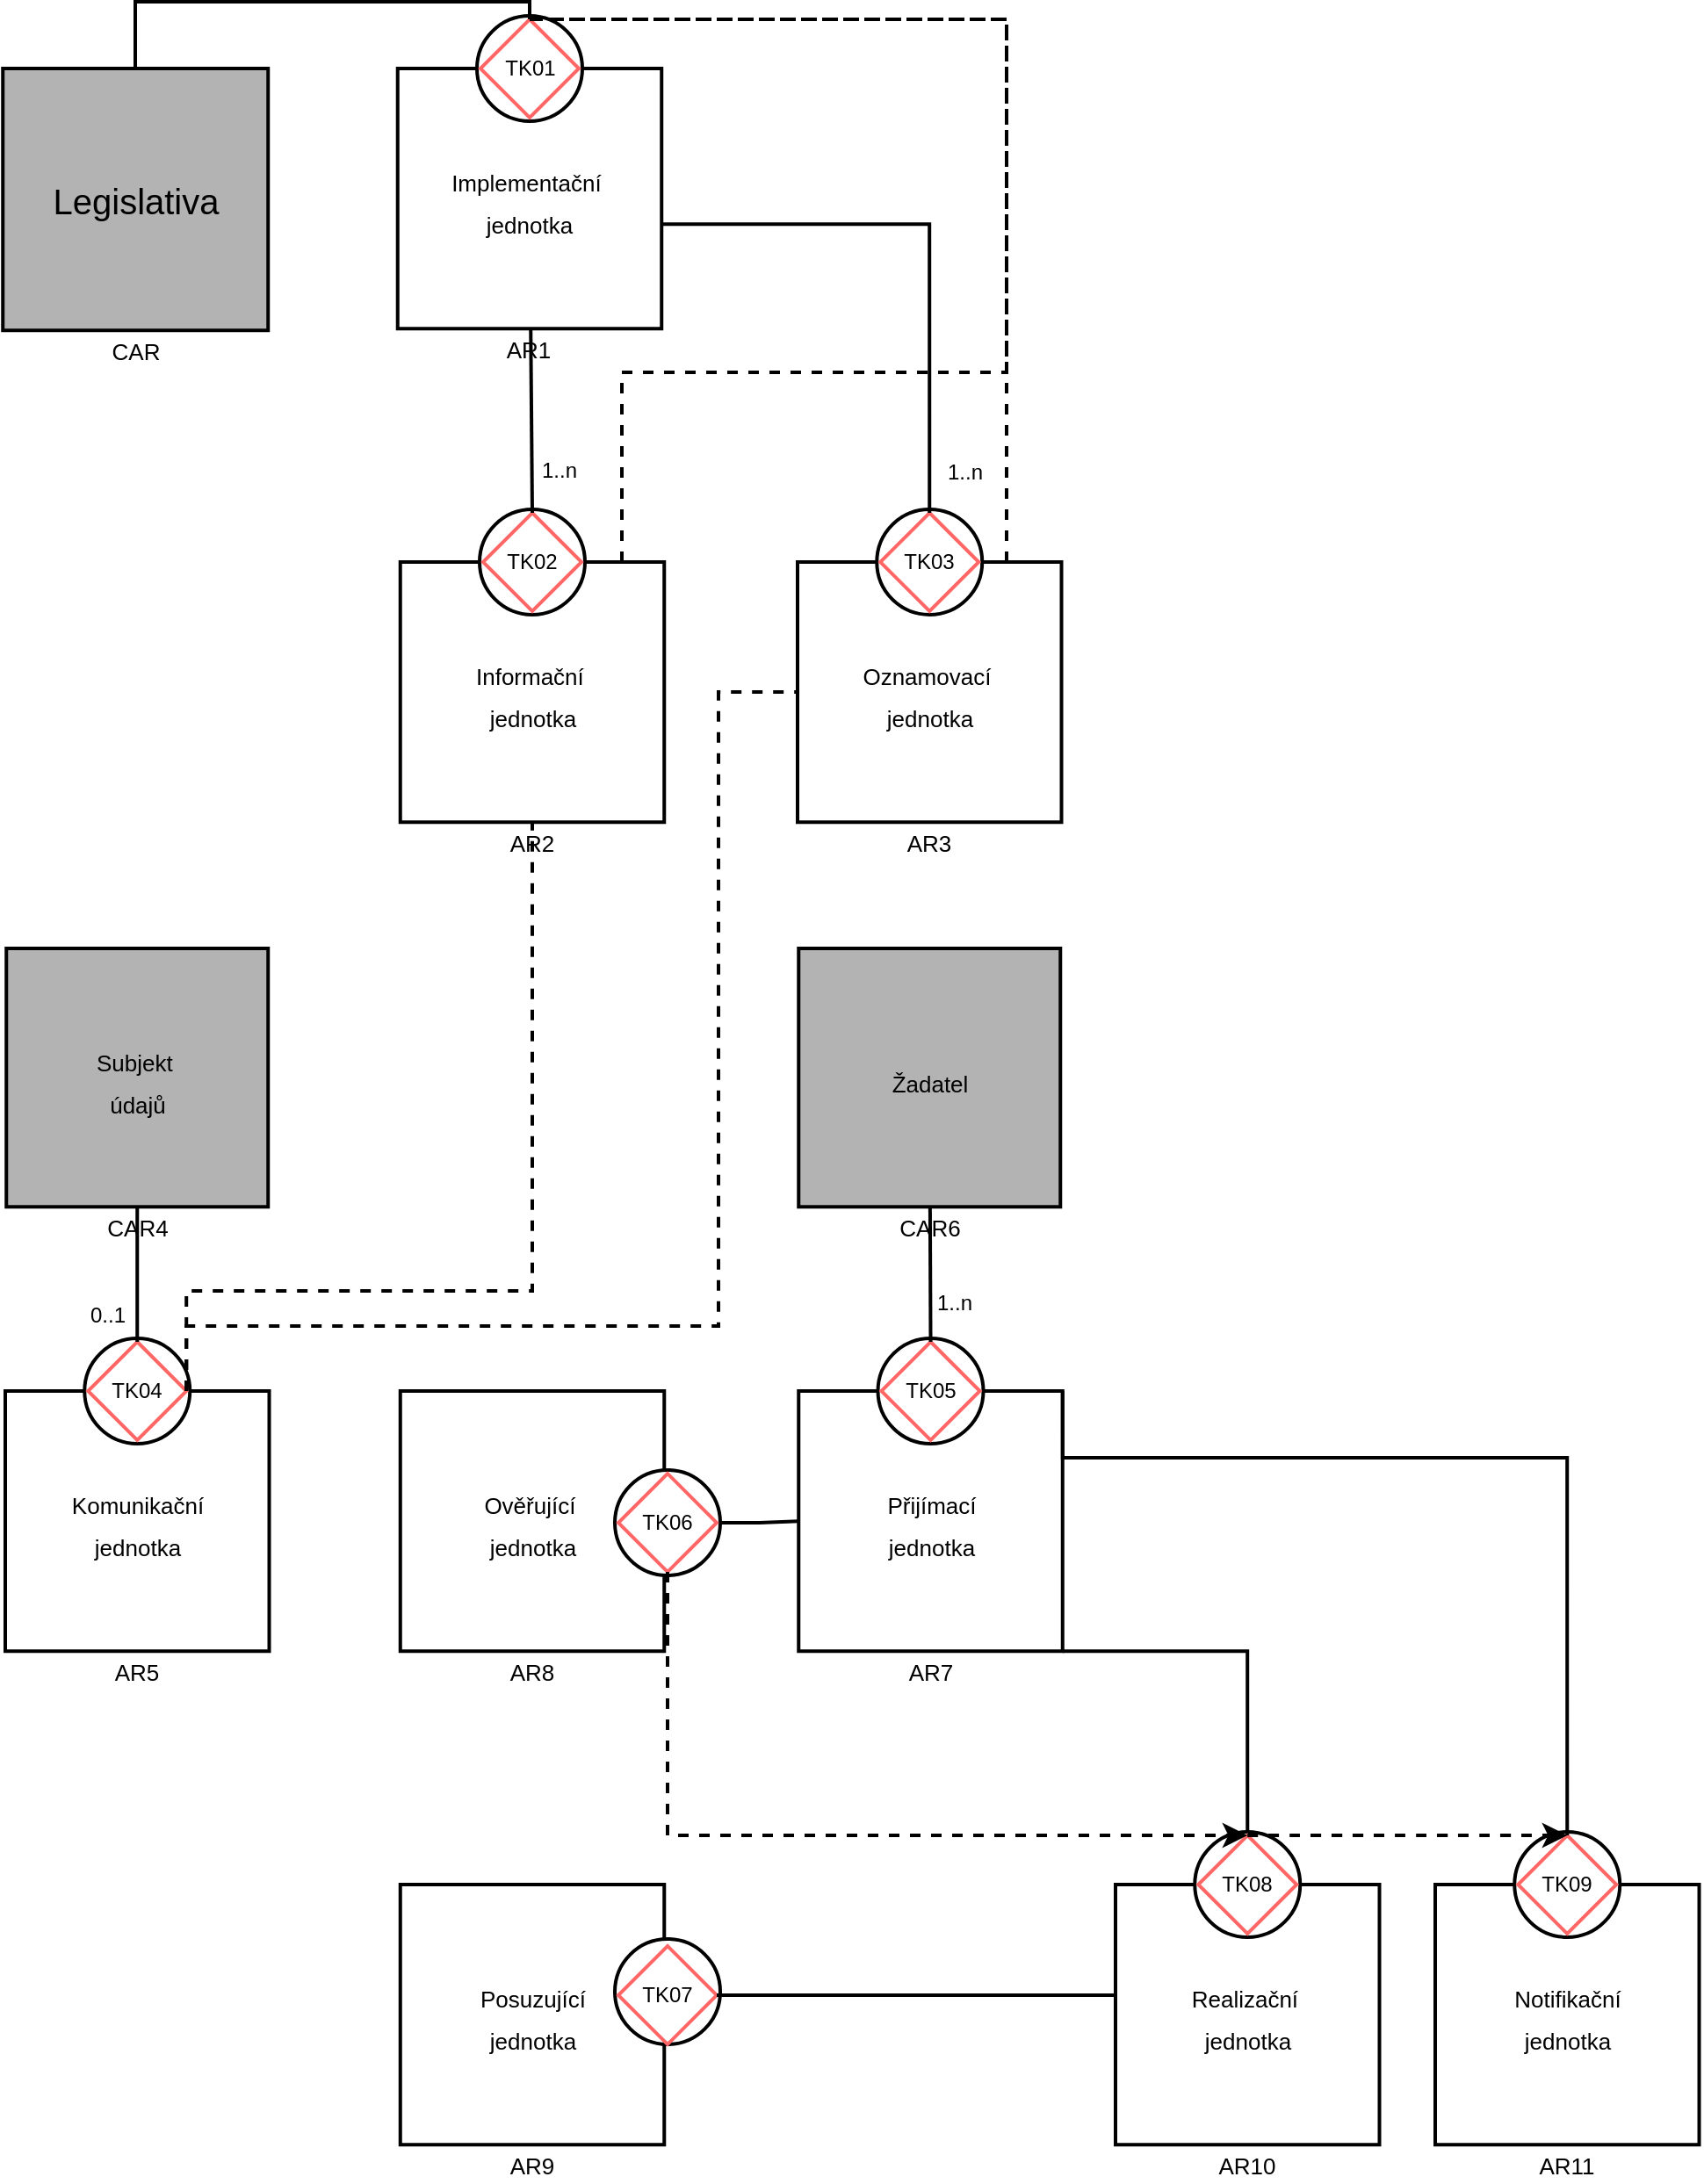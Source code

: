 <mxfile version="27.0.5">
  <diagram name="Stránka-1" id="fiQXkiRCZMZ5qAbcWfy-">
    <mxGraphModel dx="1407" dy="1790" grid="0" gridSize="10" guides="1" tooltips="1" connect="1" arrows="1" fold="1" page="0" pageScale="1" pageWidth="827" pageHeight="1169" math="0" shadow="0">
      <root>
        <mxCell id="0" />
        <mxCell id="1" parent="0" />
        <mxCell id="MdcfMWbTVEy-9bZ3t4bT-2" value="" style="group" parent="1" vertex="1" connectable="0">
          <mxGeometry x="49.37" y="-394" width="150.25" height="150" as="geometry" />
        </mxCell>
        <mxCell id="MdcfMWbTVEy-9bZ3t4bT-3" value="&lt;span style=&quot;font-size: 13px;&quot;&gt;AR1&lt;/span&gt;" style="shape=stencil(tZThDoIgFIWfhr8NZD1Ao3oP1GsyDRxS1tt3BdvC1LWmm2O75+h3z4Ar4aItZQMkoSXhR5IkjFJcse5GtWwbyFwQ79IqmdYQnNZZU0GncjcwlC7BKte7/EToAd/pHy4yozVClNFt5Hz4CJNK47f0EWBD+2dUNci/ggM7hPTq+Xfmbr8BlW2RNGa+c6+bdCVqnJVtclLrUNmfTC5QmbvEXKQyqy7W3HQ+mcT287N8r8dDNxrKiTQzPbkojIWFMIWq6zC4cxs37fqmX2yvhj+JF14=);whiteSpace=wrap;html=1;strokeWidth=2;spacingTop=0;verticalAlign=top;spacingBottom=0;spacing=0;labelPosition=center;verticalLabelPosition=bottom;align=center;" parent="MdcfMWbTVEy-9bZ3t4bT-2" vertex="1">
          <mxGeometry width="150.25" height="148.125" as="geometry" />
        </mxCell>
        <mxCell id="MdcfMWbTVEy-9bZ3t4bT-4" value="&lt;span style=&quot;font-size: 13px; text-wrap-mode: wrap;&quot;&gt;Implementační&amp;nbsp;&lt;/span&gt;&lt;div&gt;&lt;span style=&quot;font-size: 13px; text-wrap-mode: wrap;&quot;&gt;jednotka&lt;/span&gt;&lt;/div&gt;" style="text;html=1;resizable=1;points=[];autosize=0;align=center;verticalAlign=middle;spacingTop=0;fontSize=20;spacing=0;resizeWidth=1;resizeHeight=1;labelPosition=center;verticalLabelPosition=middle;" parent="MdcfMWbTVEy-9bZ3t4bT-2" vertex="1">
          <mxGeometry x="37.562" width="75.125" height="148.125" as="geometry" />
        </mxCell>
        <mxCell id="MdcfMWbTVEy-9bZ3t4bT-46" value="" style="group" parent="MdcfMWbTVEy-9bZ3t4bT-2" vertex="1" connectable="0">
          <mxGeometry x="45.13" y="-30" width="60" height="60" as="geometry" />
        </mxCell>
        <mxCell id="MdcfMWbTVEy-9bZ3t4bT-47" value="&lt;span style=&quot;font-size: 13px&quot;&gt;&lt;br&gt;&lt;/span&gt;" style="ellipse;aspect=fixed;rounded=0;strokeColor=#000000;strokeWidth=2;fillColor=default;fontSize=12;verticalAlign=top;whiteSpace=wrap;html=1;labelPadding=0;noLabel=0;horizontal=1;labelPosition=center;verticalLabelPosition=bottom;align=center;spacing=-30;spacingRight=0;spacingTop=25;resizable=1;movable=1;rotatable=1;snapToPoint=1;cloneable=0;pointerEvents=0;recursiveResize=0;expand=0;editable=1;allowArrows=0;deletable=1;connectable=1;" parent="MdcfMWbTVEy-9bZ3t4bT-46" vertex="1">
          <mxGeometry width="60" height="60" as="geometry" />
        </mxCell>
        <mxCell id="MdcfMWbTVEy-9bZ3t4bT-48" value="&lt;font style=&quot;font-size: 12px&quot;&gt;&lt;font style=&quot;font-size: 12px&quot;&gt;TK01&lt;/font&gt;&lt;br style=&quot;font-size: 12px&quot;&gt;&lt;/font&gt;" style="rhombus;whiteSpace=wrap;html=1;rounded=0;strokeColor=#FF6666;strokeWidth=2;fillColor=none;fontSize=12;aspect=fixed;resizable=1;rotatable=1;connectable=1;allowArrows=0;recursiveResize=1;movable=1;deletable=1;editable=1;" parent="MdcfMWbTVEy-9bZ3t4bT-46" vertex="1">
          <mxGeometry x="2" y="2" width="56" height="56" as="geometry" />
        </mxCell>
        <mxCell id="MdcfMWbTVEy-9bZ3t4bT-20" value="" style="group" parent="1" vertex="1" connectable="0">
          <mxGeometry x="-175.38" y="-394" width="151" height="151" as="geometry" />
        </mxCell>
        <mxCell id="MdcfMWbTVEy-9bZ3t4bT-21" value="&lt;font style=&quot;font-size: 13px&quot;&gt;CAR&lt;/font&gt;" style="shape=stencil(tZThDoIgFIWfhr8NZD1Ao3oP1GsyDRxS1tt3BdvC1LWmm2O75+h3z4Ar4aItZQMkoSXhR5IkjFJcse5GtWwbyFwQ79IqmdYQnNZZU0GncjcwlC7BKte7/EToAd/pHy4yozVClNFt5Hz4CJNK47f0EWBD+2dUNci/ggM7hPTq+Xfmbr8BlW2RNGa+c6+bdCVqnJVtclLrUNmfTC5QmbvEXKQyqy7W3HQ+mcT287N8r8dDNxrKiTQzPbkojIWFMIWq6zC4cxs37fqmX2yvhj+JF14=);whiteSpace=wrap;html=1;strokeWidth=2;spacingTop=0;verticalAlign=top;spacingBottom=0;spacing=0;labelPosition=center;verticalLabelPosition=bottom;align=center;fillColor=#B3B3B3;" parent="MdcfMWbTVEy-9bZ3t4bT-20" vertex="1">
          <mxGeometry width="151" height="149.113" as="geometry" />
        </mxCell>
        <mxCell id="MdcfMWbTVEy-9bZ3t4bT-22" value="Legislativa" style="text;html=1;resizable=1;points=[];autosize=0;align=center;verticalAlign=middle;spacingTop=0;fontSize=20;spacing=0;resizeWidth=1;resizeHeight=1;labelPosition=center;verticalLabelPosition=middle;" parent="MdcfMWbTVEy-9bZ3t4bT-20" vertex="1">
          <mxGeometry x="37.75" width="75.5" height="149.113" as="geometry" />
        </mxCell>
        <mxCell id="MdcfMWbTVEy-9bZ3t4bT-49" value="" style="group" parent="1" vertex="1" connectable="0">
          <mxGeometry x="50.87" y="-113" width="150.25" height="150" as="geometry" />
        </mxCell>
        <mxCell id="MdcfMWbTVEy-9bZ3t4bT-50" value="&lt;span style=&quot;font-size: 13px;&quot;&gt;AR2&lt;/span&gt;" style="shape=stencil(tZThDoIgFIWfhr8NZD1Ao3oP1GsyDRxS1tt3BdvC1LWmm2O75+h3z4Ar4aItZQMkoSXhR5IkjFJcse5GtWwbyFwQ79IqmdYQnNZZU0GncjcwlC7BKte7/EToAd/pHy4yozVClNFt5Hz4CJNK47f0EWBD+2dUNci/ggM7hPTq+Xfmbr8BlW2RNGa+c6+bdCVqnJVtclLrUNmfTC5QmbvEXKQyqy7W3HQ+mcT287N8r8dDNxrKiTQzPbkojIWFMIWq6zC4cxs37fqmX2yvhj+JF14=);whiteSpace=wrap;html=1;strokeWidth=2;spacingTop=0;verticalAlign=top;spacingBottom=0;spacing=0;labelPosition=center;verticalLabelPosition=bottom;align=center;" parent="MdcfMWbTVEy-9bZ3t4bT-49" vertex="1">
          <mxGeometry width="150.25" height="148.125" as="geometry" />
        </mxCell>
        <mxCell id="MdcfMWbTVEy-9bZ3t4bT-51" value="&lt;span style=&quot;font-size: 13px; text-wrap-mode: wrap;&quot;&gt;Informační&amp;nbsp;&lt;/span&gt;&lt;div&gt;&lt;span style=&quot;font-size: 13px; text-wrap-mode: wrap;&quot;&gt;jednotka&lt;/span&gt;&lt;/div&gt;" style="text;html=1;resizable=1;points=[];autosize=0;align=center;verticalAlign=middle;spacingTop=0;fontSize=20;spacing=0;resizeWidth=1;resizeHeight=1;labelPosition=center;verticalLabelPosition=middle;" parent="MdcfMWbTVEy-9bZ3t4bT-49" vertex="1">
          <mxGeometry x="37.562" width="75.125" height="148.125" as="geometry" />
        </mxCell>
        <mxCell id="MdcfMWbTVEy-9bZ3t4bT-52" value="" style="group" parent="MdcfMWbTVEy-9bZ3t4bT-49" vertex="1" connectable="0">
          <mxGeometry x="45.13" y="-30" width="60" height="60" as="geometry" />
        </mxCell>
        <mxCell id="MdcfMWbTVEy-9bZ3t4bT-53" value="&lt;span style=&quot;font-size: 13px&quot;&gt;&lt;br&gt;&lt;/span&gt;" style="ellipse;aspect=fixed;rounded=0;strokeColor=#000000;strokeWidth=2;fillColor=default;fontSize=12;verticalAlign=top;whiteSpace=wrap;html=1;labelPadding=0;noLabel=0;horizontal=1;labelPosition=center;verticalLabelPosition=bottom;align=center;spacing=-30;spacingRight=0;spacingTop=25;resizable=1;movable=1;rotatable=1;snapToPoint=1;cloneable=0;pointerEvents=0;recursiveResize=0;expand=0;editable=1;allowArrows=0;deletable=1;connectable=1;" parent="MdcfMWbTVEy-9bZ3t4bT-52" vertex="1">
          <mxGeometry width="60" height="60" as="geometry" />
        </mxCell>
        <mxCell id="MdcfMWbTVEy-9bZ3t4bT-54" value="&lt;font style=&quot;font-size: 12px&quot;&gt;&lt;font style=&quot;font-size: 12px&quot;&gt;TK02&lt;/font&gt;&lt;br style=&quot;font-size: 12px&quot;&gt;&lt;/font&gt;" style="rhombus;whiteSpace=wrap;html=1;rounded=0;strokeColor=#FF6666;strokeWidth=2;fillColor=none;fontSize=12;aspect=fixed;resizable=1;rotatable=1;connectable=1;allowArrows=0;recursiveResize=1;movable=1;deletable=1;editable=1;" parent="MdcfMWbTVEy-9bZ3t4bT-52" vertex="1">
          <mxGeometry x="2" y="2" width="56" height="56" as="geometry" />
        </mxCell>
        <mxCell id="MdcfMWbTVEy-9bZ3t4bT-55" value="" style="group" parent="1" vertex="1" connectable="0">
          <mxGeometry x="277" y="-113" width="150.25" height="150" as="geometry" />
        </mxCell>
        <mxCell id="MdcfMWbTVEy-9bZ3t4bT-56" value="&lt;span style=&quot;font-size: 13px;&quot;&gt;AR3&lt;/span&gt;" style="shape=stencil(tZThDoIgFIWfhr8NZD1Ao3oP1GsyDRxS1tt3BdvC1LWmm2O75+h3z4Ar4aItZQMkoSXhR5IkjFJcse5GtWwbyFwQ79IqmdYQnNZZU0GncjcwlC7BKte7/EToAd/pHy4yozVClNFt5Hz4CJNK47f0EWBD+2dUNci/ggM7hPTq+Xfmbr8BlW2RNGa+c6+bdCVqnJVtclLrUNmfTC5QmbvEXKQyqy7W3HQ+mcT287N8r8dDNxrKiTQzPbkojIWFMIWq6zC4cxs37fqmX2yvhj+JF14=);whiteSpace=wrap;html=1;strokeWidth=2;spacingTop=0;verticalAlign=top;spacingBottom=0;spacing=0;labelPosition=center;verticalLabelPosition=bottom;align=center;" parent="MdcfMWbTVEy-9bZ3t4bT-55" vertex="1">
          <mxGeometry width="150.25" height="148.125" as="geometry" />
        </mxCell>
        <mxCell id="MdcfMWbTVEy-9bZ3t4bT-57" value="&lt;span style=&quot;font-size: 13px; text-wrap-mode: wrap;&quot;&gt;Oznamovací&amp;nbsp;&lt;/span&gt;&lt;div&gt;&lt;span style=&quot;font-size: 13px; text-wrap-mode: wrap;&quot;&gt;jednotka&lt;/span&gt;&lt;/div&gt;" style="text;html=1;resizable=1;points=[];autosize=0;align=center;verticalAlign=middle;spacingTop=0;fontSize=20;spacing=0;resizeWidth=1;resizeHeight=1;labelPosition=center;verticalLabelPosition=middle;" parent="MdcfMWbTVEy-9bZ3t4bT-55" vertex="1">
          <mxGeometry x="37.562" width="75.125" height="148.125" as="geometry" />
        </mxCell>
        <mxCell id="MdcfMWbTVEy-9bZ3t4bT-58" value="" style="group" parent="MdcfMWbTVEy-9bZ3t4bT-55" vertex="1" connectable="0">
          <mxGeometry x="45.13" y="-30" width="60" height="60" as="geometry" />
        </mxCell>
        <mxCell id="MdcfMWbTVEy-9bZ3t4bT-59" value="&lt;span style=&quot;font-size: 13px&quot;&gt;&lt;br&gt;&lt;/span&gt;" style="ellipse;aspect=fixed;rounded=0;strokeColor=#000000;strokeWidth=2;fillColor=default;fontSize=12;verticalAlign=top;whiteSpace=wrap;html=1;labelPadding=0;noLabel=0;horizontal=1;labelPosition=center;verticalLabelPosition=bottom;align=center;spacing=-30;spacingRight=0;spacingTop=25;resizable=1;movable=1;rotatable=1;snapToPoint=1;cloneable=0;pointerEvents=0;recursiveResize=0;expand=0;editable=1;allowArrows=0;deletable=1;connectable=1;" parent="MdcfMWbTVEy-9bZ3t4bT-58" vertex="1">
          <mxGeometry width="60" height="60" as="geometry" />
        </mxCell>
        <mxCell id="MdcfMWbTVEy-9bZ3t4bT-60" value="&lt;font style=&quot;font-size: 12px&quot;&gt;&lt;font style=&quot;font-size: 12px&quot;&gt;TK03&lt;/font&gt;&lt;br style=&quot;font-size: 12px&quot;&gt;&lt;/font&gt;" style="rhombus;whiteSpace=wrap;html=1;rounded=0;strokeColor=#FF6666;strokeWidth=2;fillColor=none;fontSize=12;aspect=fixed;resizable=1;rotatable=1;connectable=1;allowArrows=0;recursiveResize=1;movable=1;deletable=1;editable=1;" parent="MdcfMWbTVEy-9bZ3t4bT-58" vertex="1">
          <mxGeometry x="2" y="2" width="56" height="56" as="geometry" />
        </mxCell>
        <mxCell id="MdcfMWbTVEy-9bZ3t4bT-64" value="" style="endArrow=none;html=1;strokeWidth=2;fontSize=12;exitX=0.5;exitY=0;exitDx=0;exitDy=0;rounded=0;startSize=8;endSize=8;edgeStyle=orthogonalEdgeStyle;" parent="1" source="MdcfMWbTVEy-9bZ3t4bT-48" target="MdcfMWbTVEy-9bZ3t4bT-21" edge="1">
          <mxGeometry width="50" height="50" relative="1" as="geometry">
            <mxPoint x="270.62" y="-239" as="sourcePoint" />
            <mxPoint x="308.62" y="-238.83" as="targetPoint" />
            <Array as="points">
              <mxPoint x="125" y="-432" />
              <mxPoint x="-100" y="-432" />
            </Array>
          </mxGeometry>
        </mxCell>
        <mxCell id="MdcfMWbTVEy-9bZ3t4bT-72" value="" style="group" parent="1" vertex="1" connectable="0">
          <mxGeometry x="-174" y="359" width="150.25" height="150" as="geometry" />
        </mxCell>
        <mxCell id="MdcfMWbTVEy-9bZ3t4bT-73" value="&lt;span style=&quot;font-size: 13px;&quot;&gt;AR5&lt;/span&gt;" style="shape=stencil(tZThDoIgFIWfhr8NZD1Ao3oP1GsyDRxS1tt3BdvC1LWmm2O75+h3z4Ar4aItZQMkoSXhR5IkjFJcse5GtWwbyFwQ79IqmdYQnNZZU0GncjcwlC7BKte7/EToAd/pHy4yozVClNFt5Hz4CJNK47f0EWBD+2dUNci/ggM7hPTq+Xfmbr8BlW2RNGa+c6+bdCVqnJVtclLrUNmfTC5QmbvEXKQyqy7W3HQ+mcT287N8r8dDNxrKiTQzPbkojIWFMIWq6zC4cxs37fqmX2yvhj+JF14=);whiteSpace=wrap;html=1;strokeWidth=2;spacingTop=0;verticalAlign=top;spacingBottom=0;spacing=0;labelPosition=center;verticalLabelPosition=bottom;align=center;" parent="MdcfMWbTVEy-9bZ3t4bT-72" vertex="1">
          <mxGeometry width="150.25" height="148.125" as="geometry" />
        </mxCell>
        <mxCell id="MdcfMWbTVEy-9bZ3t4bT-74" value="&lt;span style=&quot;font-size: 13px; text-wrap-mode: wrap;&quot;&gt;Komunikační&lt;/span&gt;&lt;div&gt;&lt;span style=&quot;font-size: 13px; text-wrap-mode: wrap;&quot;&gt;jednotka&lt;/span&gt;&lt;/div&gt;" style="text;html=1;resizable=1;points=[];autosize=0;align=center;verticalAlign=middle;spacingTop=0;fontSize=20;spacing=0;resizeWidth=1;resizeHeight=1;labelPosition=center;verticalLabelPosition=middle;" parent="MdcfMWbTVEy-9bZ3t4bT-72" vertex="1">
          <mxGeometry x="37.562" width="75.125" height="148.125" as="geometry" />
        </mxCell>
        <mxCell id="MdcfMWbTVEy-9bZ3t4bT-75" value="" style="group" parent="MdcfMWbTVEy-9bZ3t4bT-72" vertex="1" connectable="0">
          <mxGeometry x="45.13" y="-30" width="60" height="60" as="geometry" />
        </mxCell>
        <mxCell id="MdcfMWbTVEy-9bZ3t4bT-76" value="&lt;span style=&quot;font-size: 13px&quot;&gt;&lt;br&gt;&lt;/span&gt;" style="ellipse;aspect=fixed;rounded=0;strokeColor=#000000;strokeWidth=2;fillColor=default;fontSize=12;verticalAlign=top;whiteSpace=wrap;html=1;labelPadding=0;noLabel=0;horizontal=1;labelPosition=center;verticalLabelPosition=bottom;align=center;spacing=-30;spacingRight=0;spacingTop=25;resizable=1;movable=1;rotatable=1;snapToPoint=1;cloneable=0;pointerEvents=0;recursiveResize=0;expand=0;editable=1;allowArrows=0;deletable=1;connectable=1;" parent="MdcfMWbTVEy-9bZ3t4bT-75" vertex="1">
          <mxGeometry width="60" height="60" as="geometry" />
        </mxCell>
        <mxCell id="MdcfMWbTVEy-9bZ3t4bT-77" value="&lt;font style=&quot;font-size: 12px&quot;&gt;&lt;font style=&quot;font-size: 12px&quot;&gt;TK04&lt;/font&gt;&lt;br style=&quot;font-size: 12px&quot;&gt;&lt;/font&gt;" style="rhombus;whiteSpace=wrap;html=1;rounded=0;strokeColor=#FF6666;strokeWidth=2;fillColor=none;fontSize=12;aspect=fixed;resizable=1;rotatable=1;connectable=1;allowArrows=0;recursiveResize=1;movable=1;deletable=1;editable=1;" parent="MdcfMWbTVEy-9bZ3t4bT-75" vertex="1">
          <mxGeometry x="2" y="2" width="56" height="56" as="geometry" />
        </mxCell>
        <mxCell id="MdcfMWbTVEy-9bZ3t4bT-39" value="" style="group" parent="1" vertex="1" connectable="0">
          <mxGeometry x="-173.38" y="107" width="149" height="149" as="geometry" />
        </mxCell>
        <mxCell id="MdcfMWbTVEy-9bZ3t4bT-40" value="&lt;font style=&quot;font-size: 13px&quot;&gt;CAR4&lt;/font&gt;" style="shape=stencil(tZThDoIgFIWfhr8NZD1Ao3oP1GsyDRxS1tt3BdvC1LWmm2O75+h3z4Ar4aItZQMkoSXhR5IkjFJcse5GtWwbyFwQ79IqmdYQnNZZU0GncjcwlC7BKte7/EToAd/pHy4yozVClNFt5Hz4CJNK47f0EWBD+2dUNci/ggM7hPTq+Xfmbr8BlW2RNGa+c6+bdCVqnJVtclLrUNmfTC5QmbvEXKQyqy7W3HQ+mcT287N8r8dDNxrKiTQzPbkojIWFMIWq6zC4cxs37fqmX2yvhj+JF14=);whiteSpace=wrap;html=1;strokeWidth=2;spacingTop=0;verticalAlign=top;spacingBottom=0;spacing=0;labelPosition=center;verticalLabelPosition=bottom;align=center;fillColor=#B3B3B3;" parent="MdcfMWbTVEy-9bZ3t4bT-39" vertex="1">
          <mxGeometry width="149" height="147.138" as="geometry" />
        </mxCell>
        <mxCell id="MdcfMWbTVEy-9bZ3t4bT-41" value="&lt;span style=&quot;font-size: 13px; text-wrap-mode: wrap;&quot;&gt;Subjekt&amp;nbsp;&lt;/span&gt;&lt;div&gt;&lt;span style=&quot;font-size: 13px; text-wrap-mode: wrap;&quot;&gt;údajů&lt;/span&gt;&lt;/div&gt;" style="text;html=1;resizable=1;points=[];autosize=0;align=center;verticalAlign=middle;spacingTop=0;fontSize=20;spacing=0;resizeWidth=1;resizeHeight=1;labelPosition=center;verticalLabelPosition=middle;" parent="MdcfMWbTVEy-9bZ3t4bT-39" vertex="1">
          <mxGeometry x="37.25" width="74.5" height="147.138" as="geometry" />
        </mxCell>
        <mxCell id="MdcfMWbTVEy-9bZ3t4bT-81" value="" style="endArrow=none;html=1;strokeWidth=2;fontSize=12;entryX=0.5;entryY=0;entryDx=0;entryDy=0;rounded=0;startSize=8;endSize=8;curved=1;" parent="1" source="MdcfMWbTVEy-9bZ3t4bT-41" target="MdcfMWbTVEy-9bZ3t4bT-77" edge="1">
          <mxGeometry width="50" height="50" relative="1" as="geometry">
            <mxPoint x="-112.88" y="93" as="sourcePoint" />
            <mxPoint x="-74.88" y="93.17" as="targetPoint" />
          </mxGeometry>
        </mxCell>
        <mxCell id="j_ACmnEql-yLn4014SHD-8" value="0..1" style="edgeLabel;html=1;align=center;verticalAlign=middle;resizable=0;points=[];fontSize=12;" parent="MdcfMWbTVEy-9bZ3t4bT-81" vertex="1" connectable="0">
          <mxGeometry x="0.022" y="-1" relative="1" as="geometry">
            <mxPoint x="-16" y="22" as="offset" />
          </mxGeometry>
        </mxCell>
        <mxCell id="MdcfMWbTVEy-9bZ3t4bT-82" value="" style="group" parent="1" vertex="1" connectable="0">
          <mxGeometry x="277.63" y="107" width="149" height="149" as="geometry" />
        </mxCell>
        <mxCell id="MdcfMWbTVEy-9bZ3t4bT-83" value="&lt;font style=&quot;font-size: 13px&quot;&gt;CAR6&lt;/font&gt;" style="shape=stencil(tZThDoIgFIWfhr8NZD1Ao3oP1GsyDRxS1tt3BdvC1LWmm2O75+h3z4Ar4aItZQMkoSXhR5IkjFJcse5GtWwbyFwQ79IqmdYQnNZZU0GncjcwlC7BKte7/EToAd/pHy4yozVClNFt5Hz4CJNK47f0EWBD+2dUNci/ggM7hPTq+Xfmbr8BlW2RNGa+c6+bdCVqnJVtclLrUNmfTC5QmbvEXKQyqy7W3HQ+mcT287N8r8dDNxrKiTQzPbkojIWFMIWq6zC4cxs37fqmX2yvhj+JF14=);whiteSpace=wrap;html=1;strokeWidth=2;spacingTop=0;verticalAlign=top;spacingBottom=0;spacing=0;labelPosition=center;verticalLabelPosition=bottom;align=center;fillColor=#B3B3B3;" parent="MdcfMWbTVEy-9bZ3t4bT-82" vertex="1">
          <mxGeometry width="149" height="147.138" as="geometry" />
        </mxCell>
        <mxCell id="MdcfMWbTVEy-9bZ3t4bT-84" value="&lt;span style=&quot;font-size: 13px; text-wrap-mode: wrap;&quot;&gt;Žadatel&lt;/span&gt;" style="text;html=1;resizable=1;points=[];autosize=0;align=center;verticalAlign=middle;spacingTop=0;fontSize=20;spacing=0;resizeWidth=1;resizeHeight=1;labelPosition=center;verticalLabelPosition=middle;" parent="MdcfMWbTVEy-9bZ3t4bT-82" vertex="1">
          <mxGeometry x="37.25" width="74.5" height="147.138" as="geometry" />
        </mxCell>
        <mxCell id="MdcfMWbTVEy-9bZ3t4bT-85" value="" style="group" parent="1" vertex="1" connectable="0">
          <mxGeometry x="277.63" y="359" width="150.25" height="150" as="geometry" />
        </mxCell>
        <mxCell id="MdcfMWbTVEy-9bZ3t4bT-86" value="&lt;span style=&quot;font-size: 13px;&quot;&gt;AR7&lt;/span&gt;" style="shape=stencil(tZThDoIgFIWfhr8NZD1Ao3oP1GsyDRxS1tt3BdvC1LWmm2O75+h3z4Ar4aItZQMkoSXhR5IkjFJcse5GtWwbyFwQ79IqmdYQnNZZU0GncjcwlC7BKte7/EToAd/pHy4yozVClNFt5Hz4CJNK47f0EWBD+2dUNci/ggM7hPTq+Xfmbr8BlW2RNGa+c6+bdCVqnJVtclLrUNmfTC5QmbvEXKQyqy7W3HQ+mcT287N8r8dDNxrKiTQzPbkojIWFMIWq6zC4cxs37fqmX2yvhj+JF14=);whiteSpace=wrap;html=1;strokeWidth=2;spacingTop=0;verticalAlign=top;spacingBottom=0;spacing=0;labelPosition=center;verticalLabelPosition=bottom;align=center;" parent="MdcfMWbTVEy-9bZ3t4bT-85" vertex="1">
          <mxGeometry width="150.25" height="148.125" as="geometry" />
        </mxCell>
        <mxCell id="MdcfMWbTVEy-9bZ3t4bT-87" value="&lt;span style=&quot;font-size: 13px; text-wrap-mode: wrap;&quot;&gt;Přijímací&lt;/span&gt;&lt;div&gt;&lt;span style=&quot;font-size: 13px; text-wrap-mode: wrap;&quot;&gt;jednotka&lt;/span&gt;&lt;/div&gt;" style="text;html=1;resizable=1;points=[];autosize=0;align=center;verticalAlign=middle;spacingTop=0;fontSize=20;spacing=0;resizeWidth=1;resizeHeight=1;labelPosition=center;verticalLabelPosition=middle;" parent="MdcfMWbTVEy-9bZ3t4bT-85" vertex="1">
          <mxGeometry x="37.562" width="75.125" height="148.125" as="geometry" />
        </mxCell>
        <mxCell id="MdcfMWbTVEy-9bZ3t4bT-88" value="" style="group" parent="MdcfMWbTVEy-9bZ3t4bT-85" vertex="1" connectable="0">
          <mxGeometry x="45.13" y="-30" width="60" height="60" as="geometry" />
        </mxCell>
        <mxCell id="MdcfMWbTVEy-9bZ3t4bT-89" value="&lt;span style=&quot;font-size: 13px&quot;&gt;&lt;br&gt;&lt;/span&gt;" style="ellipse;aspect=fixed;rounded=0;strokeColor=#000000;strokeWidth=2;fillColor=default;fontSize=12;verticalAlign=top;whiteSpace=wrap;html=1;labelPadding=0;noLabel=0;horizontal=1;labelPosition=center;verticalLabelPosition=bottom;align=center;spacing=-30;spacingRight=0;spacingTop=25;resizable=1;movable=1;rotatable=1;snapToPoint=1;cloneable=0;pointerEvents=0;recursiveResize=0;expand=0;editable=1;allowArrows=0;deletable=1;connectable=1;" parent="MdcfMWbTVEy-9bZ3t4bT-88" vertex="1">
          <mxGeometry width="60" height="60" as="geometry" />
        </mxCell>
        <mxCell id="MdcfMWbTVEy-9bZ3t4bT-90" value="&lt;font style=&quot;font-size: 12px&quot;&gt;&lt;font style=&quot;font-size: 12px&quot;&gt;TK05&lt;/font&gt;&lt;br style=&quot;font-size: 12px&quot;&gt;&lt;/font&gt;" style="rhombus;whiteSpace=wrap;html=1;rounded=0;strokeColor=#FF6666;strokeWidth=2;fillColor=none;fontSize=12;aspect=fixed;resizable=1;rotatable=1;connectable=1;allowArrows=0;recursiveResize=1;movable=1;deletable=1;editable=1;" parent="MdcfMWbTVEy-9bZ3t4bT-88" vertex="1">
          <mxGeometry x="2" y="2" width="56" height="56" as="geometry" />
        </mxCell>
        <mxCell id="MdcfMWbTVEy-9bZ3t4bT-93" value="" style="endArrow=none;html=1;strokeWidth=2;fontSize=12;entryX=0.5;entryY=0;entryDx=0;entryDy=0;rounded=0;startSize=8;endSize=8;curved=1;" parent="1" source="MdcfMWbTVEy-9bZ3t4bT-84" target="MdcfMWbTVEy-9bZ3t4bT-90" edge="1">
          <mxGeometry width="50" height="50" relative="1" as="geometry">
            <mxPoint x="321.13" y="346" as="sourcePoint" />
            <mxPoint x="359.13" y="346.17" as="targetPoint" />
          </mxGeometry>
        </mxCell>
        <mxCell id="j_ACmnEql-yLn4014SHD-9" value="1..n" style="edgeLabel;html=1;align=center;verticalAlign=middle;resizable=0;points=[];fontSize=12;" parent="MdcfMWbTVEy-9bZ3t4bT-93" vertex="1" connectable="0">
          <mxGeometry x="0.144" y="-2" relative="1" as="geometry">
            <mxPoint x="15" y="11" as="offset" />
          </mxGeometry>
        </mxCell>
        <mxCell id="MdcfMWbTVEy-9bZ3t4bT-94" value="" style="group" parent="1" vertex="1" connectable="0">
          <mxGeometry x="50.88" y="359" width="150.25" height="150" as="geometry" />
        </mxCell>
        <mxCell id="MdcfMWbTVEy-9bZ3t4bT-95" value="&lt;span style=&quot;font-size: 13px;&quot;&gt;AR8&lt;/span&gt;" style="shape=stencil(tZThDoIgFIWfhr8NZD1Ao3oP1GsyDRxS1tt3BdvC1LWmm2O75+h3z4Ar4aItZQMkoSXhR5IkjFJcse5GtWwbyFwQ79IqmdYQnNZZU0GncjcwlC7BKte7/EToAd/pHy4yozVClNFt5Hz4CJNK47f0EWBD+2dUNci/ggM7hPTq+Xfmbr8BlW2RNGa+c6+bdCVqnJVtclLrUNmfTC5QmbvEXKQyqy7W3HQ+mcT287N8r8dDNxrKiTQzPbkojIWFMIWq6zC4cxs37fqmX2yvhj+JF14=);whiteSpace=wrap;html=1;strokeWidth=2;spacingTop=0;verticalAlign=top;spacingBottom=0;spacing=0;labelPosition=center;verticalLabelPosition=bottom;align=center;" parent="MdcfMWbTVEy-9bZ3t4bT-94" vertex="1">
          <mxGeometry width="150.25" height="148.125" as="geometry" />
        </mxCell>
        <mxCell id="MdcfMWbTVEy-9bZ3t4bT-96" value="&lt;span style=&quot;font-size: 13px; text-wrap-mode: wrap;&quot;&gt;Ověřující&amp;nbsp;&lt;/span&gt;&lt;div&gt;&lt;span style=&quot;font-size: 13px; text-wrap-mode: wrap;&quot;&gt;jednotka&lt;/span&gt;&lt;/div&gt;" style="text;html=1;resizable=1;points=[];autosize=0;align=center;verticalAlign=middle;spacingTop=0;fontSize=20;spacing=0;resizeWidth=1;resizeHeight=1;labelPosition=center;verticalLabelPosition=middle;" parent="MdcfMWbTVEy-9bZ3t4bT-94" vertex="1">
          <mxGeometry x="37.562" width="75.125" height="148.125" as="geometry" />
        </mxCell>
        <mxCell id="MdcfMWbTVEy-9bZ3t4bT-97" value="" style="group" parent="MdcfMWbTVEy-9bZ3t4bT-94" vertex="1" connectable="0">
          <mxGeometry x="122.12" y="45" width="60" height="60" as="geometry" />
        </mxCell>
        <mxCell id="MdcfMWbTVEy-9bZ3t4bT-98" value="&lt;span style=&quot;font-size: 13px&quot;&gt;&lt;br&gt;&lt;/span&gt;" style="ellipse;aspect=fixed;rounded=0;strokeColor=#000000;strokeWidth=2;fillColor=default;fontSize=12;verticalAlign=top;whiteSpace=wrap;html=1;labelPadding=0;noLabel=0;horizontal=1;labelPosition=center;verticalLabelPosition=bottom;align=center;spacing=-30;spacingRight=0;spacingTop=25;resizable=1;movable=1;rotatable=1;snapToPoint=1;cloneable=0;pointerEvents=0;recursiveResize=0;expand=0;editable=1;allowArrows=0;deletable=1;connectable=1;" parent="MdcfMWbTVEy-9bZ3t4bT-97" vertex="1">
          <mxGeometry width="60" height="60" as="geometry" />
        </mxCell>
        <mxCell id="MdcfMWbTVEy-9bZ3t4bT-99" value="&lt;font style=&quot;font-size: 12px&quot;&gt;&lt;font style=&quot;font-size: 12px&quot;&gt;TK06&lt;/font&gt;&lt;br style=&quot;font-size: 12px&quot;&gt;&lt;/font&gt;" style="rhombus;whiteSpace=wrap;html=1;rounded=0;strokeColor=#FF6666;strokeWidth=2;fillColor=none;fontSize=12;aspect=fixed;resizable=1;rotatable=1;connectable=1;allowArrows=0;recursiveResize=1;movable=1;deletable=1;editable=1;" parent="MdcfMWbTVEy-9bZ3t4bT-97" vertex="1">
          <mxGeometry x="2" y="2" width="56" height="56" as="geometry" />
        </mxCell>
        <mxCell id="MdcfMWbTVEy-9bZ3t4bT-100" value="" style="group" parent="1" vertex="1" connectable="0">
          <mxGeometry x="50.88" y="640" width="180.12" height="150" as="geometry" />
        </mxCell>
        <mxCell id="MdcfMWbTVEy-9bZ3t4bT-101" value="&lt;span style=&quot;font-size: 13px;&quot;&gt;AR9&lt;/span&gt;" style="shape=stencil(tZThDoIgFIWfhr8NZD1Ao3oP1GsyDRxS1tt3BdvC1LWmm2O75+h3z4Ar4aItZQMkoSXhR5IkjFJcse5GtWwbyFwQ79IqmdYQnNZZU0GncjcwlC7BKte7/EToAd/pHy4yozVClNFt5Hz4CJNK47f0EWBD+2dUNci/ggM7hPTq+Xfmbr8BlW2RNGa+c6+bdCVqnJVtclLrUNmfTC5QmbvEXKQyqy7W3HQ+mcT287N8r8dDNxrKiTQzPbkojIWFMIWq6zC4cxs37fqmX2yvhj+JF14=);whiteSpace=wrap;html=1;strokeWidth=2;spacingTop=0;verticalAlign=top;spacingBottom=0;spacing=0;labelPosition=center;verticalLabelPosition=bottom;align=center;" parent="MdcfMWbTVEy-9bZ3t4bT-100" vertex="1">
          <mxGeometry width="150.25" height="148.125" as="geometry" />
        </mxCell>
        <mxCell id="MdcfMWbTVEy-9bZ3t4bT-102" value="&lt;span style=&quot;font-size: 13px; text-wrap-mode: wrap;&quot;&gt;Posuzující&lt;/span&gt;&lt;div&gt;&lt;span style=&quot;font-size: 13px; text-wrap-mode: wrap;&quot;&gt;jednotka&lt;/span&gt;&lt;/div&gt;" style="text;html=1;resizable=1;points=[];autosize=0;align=center;verticalAlign=middle;spacingTop=0;fontSize=20;spacing=0;resizeWidth=1;resizeHeight=1;labelPosition=center;verticalLabelPosition=middle;" parent="MdcfMWbTVEy-9bZ3t4bT-100" vertex="1">
          <mxGeometry x="37.562" width="75.125" height="148.125" as="geometry" />
        </mxCell>
        <mxCell id="MdcfMWbTVEy-9bZ3t4bT-103" value="" style="group" parent="MdcfMWbTVEy-9bZ3t4bT-100" vertex="1" connectable="0">
          <mxGeometry x="122.12" y="31" width="60" height="60" as="geometry" />
        </mxCell>
        <mxCell id="MdcfMWbTVEy-9bZ3t4bT-104" value="&lt;span style=&quot;font-size: 13px&quot;&gt;&lt;br&gt;&lt;/span&gt;" style="ellipse;aspect=fixed;rounded=0;strokeColor=#000000;strokeWidth=2;fillColor=default;fontSize=12;verticalAlign=top;whiteSpace=wrap;html=1;labelPadding=0;noLabel=0;horizontal=1;labelPosition=center;verticalLabelPosition=bottom;align=center;spacing=-30;spacingRight=0;spacingTop=25;resizable=1;movable=1;rotatable=1;snapToPoint=1;cloneable=0;pointerEvents=0;recursiveResize=0;expand=0;editable=1;allowArrows=0;deletable=1;connectable=1;" parent="MdcfMWbTVEy-9bZ3t4bT-103" vertex="1">
          <mxGeometry width="60" height="60" as="geometry" />
        </mxCell>
        <mxCell id="MdcfMWbTVEy-9bZ3t4bT-105" value="&lt;font style=&quot;font-size: 12px&quot;&gt;&lt;font style=&quot;font-size: 12px&quot;&gt;TK07&lt;/font&gt;&lt;br style=&quot;font-size: 12px&quot;&gt;&lt;/font&gt;" style="rhombus;whiteSpace=wrap;html=1;rounded=0;strokeColor=#FF6666;strokeWidth=2;fillColor=none;fontSize=12;aspect=fixed;resizable=1;rotatable=1;connectable=1;allowArrows=0;recursiveResize=1;movable=1;deletable=1;editable=1;" parent="MdcfMWbTVEy-9bZ3t4bT-100" vertex="1">
          <mxGeometry x="124.12" y="35" width="56" height="56" as="geometry" />
        </mxCell>
        <mxCell id="MdcfMWbTVEy-9bZ3t4bT-112" value="" style="group" parent="1" vertex="1" connectable="0">
          <mxGeometry x="458" y="640" width="150.25" height="150" as="geometry" />
        </mxCell>
        <mxCell id="MdcfMWbTVEy-9bZ3t4bT-113" value="&lt;span style=&quot;font-size: 13px;&quot;&gt;AR10&lt;/span&gt;" style="shape=stencil(tZThDoIgFIWfhr8NZD1Ao3oP1GsyDRxS1tt3BdvC1LWmm2O75+h3z4Ar4aItZQMkoSXhR5IkjFJcse5GtWwbyFwQ79IqmdYQnNZZU0GncjcwlC7BKte7/EToAd/pHy4yozVClNFt5Hz4CJNK47f0EWBD+2dUNci/ggM7hPTq+Xfmbr8BlW2RNGa+c6+bdCVqnJVtclLrUNmfTC5QmbvEXKQyqy7W3HQ+mcT287N8r8dDNxrKiTQzPbkojIWFMIWq6zC4cxs37fqmX2yvhj+JF14=);whiteSpace=wrap;html=1;strokeWidth=2;spacingTop=0;verticalAlign=top;spacingBottom=0;spacing=0;labelPosition=center;verticalLabelPosition=bottom;align=center;" parent="MdcfMWbTVEy-9bZ3t4bT-112" vertex="1">
          <mxGeometry width="150.25" height="148.125" as="geometry" />
        </mxCell>
        <mxCell id="MdcfMWbTVEy-9bZ3t4bT-114" value="&lt;span style=&quot;font-size: 13px; text-wrap-mode: wrap;&quot;&gt;Realizační&amp;nbsp;&lt;/span&gt;&lt;div&gt;&lt;span style=&quot;font-size: 13px; text-wrap-mode: wrap;&quot;&gt;jednotka&lt;/span&gt;&lt;/div&gt;" style="text;html=1;resizable=1;points=[];autosize=0;align=center;verticalAlign=middle;spacingTop=0;fontSize=20;spacing=0;resizeWidth=1;resizeHeight=1;labelPosition=center;verticalLabelPosition=middle;" parent="MdcfMWbTVEy-9bZ3t4bT-112" vertex="1">
          <mxGeometry x="37.562" width="75.125" height="148.125" as="geometry" />
        </mxCell>
        <mxCell id="MdcfMWbTVEy-9bZ3t4bT-115" value="" style="group" parent="MdcfMWbTVEy-9bZ3t4bT-112" vertex="1" connectable="0">
          <mxGeometry x="45.13" y="-30" width="60" height="60" as="geometry" />
        </mxCell>
        <mxCell id="MdcfMWbTVEy-9bZ3t4bT-116" value="&lt;span style=&quot;font-size: 13px&quot;&gt;&lt;br&gt;&lt;/span&gt;" style="ellipse;aspect=fixed;rounded=0;strokeColor=#000000;strokeWidth=2;fillColor=default;fontSize=12;verticalAlign=top;whiteSpace=wrap;html=1;labelPadding=0;noLabel=0;horizontal=1;labelPosition=center;verticalLabelPosition=bottom;align=center;spacing=-30;spacingRight=0;spacingTop=25;resizable=1;movable=1;rotatable=1;snapToPoint=1;cloneable=0;pointerEvents=0;recursiveResize=0;expand=0;editable=1;allowArrows=0;deletable=1;connectable=1;" parent="MdcfMWbTVEy-9bZ3t4bT-115" vertex="1">
          <mxGeometry width="60" height="60" as="geometry" />
        </mxCell>
        <mxCell id="MdcfMWbTVEy-9bZ3t4bT-117" value="&lt;font style=&quot;font-size: 12px&quot;&gt;&lt;font style=&quot;font-size: 12px&quot;&gt;TK08&lt;/font&gt;&lt;br style=&quot;font-size: 12px&quot;&gt;&lt;/font&gt;" style="rhombus;whiteSpace=wrap;html=1;rounded=0;strokeColor=#FF6666;strokeWidth=2;fillColor=none;fontSize=12;aspect=fixed;resizable=1;rotatable=1;connectable=1;allowArrows=0;recursiveResize=1;movable=1;deletable=1;editable=1;" parent="MdcfMWbTVEy-9bZ3t4bT-115" vertex="1">
          <mxGeometry x="2" y="2" width="56" height="56" as="geometry" />
        </mxCell>
        <mxCell id="MdcfMWbTVEy-9bZ3t4bT-118" value="" style="group" parent="1" vertex="1" connectable="0">
          <mxGeometry x="640" y="640" width="150.25" height="150" as="geometry" />
        </mxCell>
        <mxCell id="MdcfMWbTVEy-9bZ3t4bT-119" value="&lt;span style=&quot;font-size: 13px;&quot;&gt;AR11&lt;/span&gt;" style="shape=stencil(tZThDoIgFIWfhr8NZD1Ao3oP1GsyDRxS1tt3BdvC1LWmm2O75+h3z4Ar4aItZQMkoSXhR5IkjFJcse5GtWwbyFwQ79IqmdYQnNZZU0GncjcwlC7BKte7/EToAd/pHy4yozVClNFt5Hz4CJNK47f0EWBD+2dUNci/ggM7hPTq+Xfmbr8BlW2RNGa+c6+bdCVqnJVtclLrUNmfTC5QmbvEXKQyqy7W3HQ+mcT287N8r8dDNxrKiTQzPbkojIWFMIWq6zC4cxs37fqmX2yvhj+JF14=);whiteSpace=wrap;html=1;strokeWidth=2;spacingTop=0;verticalAlign=top;spacingBottom=0;spacing=0;labelPosition=center;verticalLabelPosition=bottom;align=center;" parent="MdcfMWbTVEy-9bZ3t4bT-118" vertex="1">
          <mxGeometry width="150.25" height="148.125" as="geometry" />
        </mxCell>
        <mxCell id="MdcfMWbTVEy-9bZ3t4bT-120" value="&lt;span style=&quot;font-size: 13px; text-wrap-mode: wrap;&quot;&gt;Notifikační&lt;/span&gt;&lt;div&gt;&lt;span style=&quot;font-size: 13px; text-wrap-mode: wrap;&quot;&gt;jednotka&lt;/span&gt;&lt;/div&gt;" style="text;html=1;resizable=1;points=[];autosize=0;align=center;verticalAlign=middle;spacingTop=0;fontSize=20;spacing=0;resizeWidth=1;resizeHeight=1;labelPosition=center;verticalLabelPosition=middle;" parent="MdcfMWbTVEy-9bZ3t4bT-118" vertex="1">
          <mxGeometry x="37.562" width="75.125" height="148.125" as="geometry" />
        </mxCell>
        <mxCell id="MdcfMWbTVEy-9bZ3t4bT-121" value="" style="group" parent="MdcfMWbTVEy-9bZ3t4bT-118" vertex="1" connectable="0">
          <mxGeometry x="45.13" y="-30" width="60" height="60" as="geometry" />
        </mxCell>
        <mxCell id="MdcfMWbTVEy-9bZ3t4bT-122" value="&lt;span style=&quot;font-size: 13px&quot;&gt;&lt;br&gt;&lt;/span&gt;" style="ellipse;aspect=fixed;rounded=0;strokeColor=#000000;strokeWidth=2;fillColor=default;fontSize=12;verticalAlign=top;whiteSpace=wrap;html=1;labelPadding=0;noLabel=0;horizontal=1;labelPosition=center;verticalLabelPosition=bottom;align=center;spacing=-30;spacingRight=0;spacingTop=25;resizable=1;movable=1;rotatable=1;snapToPoint=1;cloneable=0;pointerEvents=0;recursiveResize=0;expand=0;editable=1;allowArrows=0;deletable=1;connectable=1;" parent="MdcfMWbTVEy-9bZ3t4bT-121" vertex="1">
          <mxGeometry width="60" height="60" as="geometry" />
        </mxCell>
        <mxCell id="MdcfMWbTVEy-9bZ3t4bT-123" value="&lt;font style=&quot;font-size: 12px&quot;&gt;&lt;font style=&quot;font-size: 12px&quot;&gt;TK09&lt;/font&gt;&lt;br style=&quot;font-size: 12px&quot;&gt;&lt;/font&gt;" style="rhombus;whiteSpace=wrap;html=1;rounded=0;strokeColor=#FF6666;strokeWidth=2;fillColor=none;fontSize=12;aspect=fixed;resizable=1;rotatable=1;connectable=1;allowArrows=0;recursiveResize=1;movable=1;deletable=1;editable=1;" parent="MdcfMWbTVEy-9bZ3t4bT-121" vertex="1">
          <mxGeometry x="2" y="2" width="56" height="56" as="geometry" />
        </mxCell>
        <mxCell id="MdcfMWbTVEy-9bZ3t4bT-124" value="" style="endArrow=none;html=1;strokeWidth=2;fontSize=12;exitX=1;exitY=0.5;exitDx=0;exitDy=0;rounded=0;fontFamily=Helvetica;fontColor=default;resizable=1;startSize=8;endSize=8;entryX=0;entryY=0.5;entryDx=0;entryDy=0;edgeStyle=orthogonalEdgeStyle;" parent="1" source="MdcfMWbTVEy-9bZ3t4bT-98" target="MdcfMWbTVEy-9bZ3t4bT-86" edge="1">
          <mxGeometry width="50" height="50" relative="1" as="geometry">
            <mxPoint x="272" y="566" as="sourcePoint" />
            <mxPoint x="442" y="566" as="targetPoint" />
          </mxGeometry>
        </mxCell>
        <mxCell id="MdcfMWbTVEy-9bZ3t4bT-125" value="" style="edgeLabel;html=1;align=center;verticalAlign=middle;resizable=0;points=[];strokeColor=#000000;strokeWidth=2;spacingTop=0;spacing=0;fontFamily=Helvetica;fontSize=20;fontColor=default;fillColor=default;" parent="MdcfMWbTVEy-9bZ3t4bT-124" vertex="1" connectable="0">
          <mxGeometry x="-0.126" y="-1" relative="1" as="geometry">
            <mxPoint x="6" y="29" as="offset" />
          </mxGeometry>
        </mxCell>
        <mxCell id="MdcfMWbTVEy-9bZ3t4bT-126" value="" style="endArrow=none;html=1;strokeWidth=2;fontSize=12;exitX=1;exitY=0.5;exitDx=0;exitDy=0;rounded=0;fontFamily=Helvetica;fontColor=default;resizable=1;startSize=8;endSize=8;edgeStyle=orthogonalEdgeStyle;" parent="1" source="MdcfMWbTVEy-9bZ3t4bT-105" edge="1">
          <mxGeometry width="50" height="50" relative="1" as="geometry">
            <mxPoint x="272" y="566" as="sourcePoint" />
            <mxPoint x="458" y="703" as="targetPoint" />
            <Array as="points">
              <mxPoint x="339" y="703" />
              <mxPoint x="339" y="703" />
            </Array>
          </mxGeometry>
        </mxCell>
        <mxCell id="MdcfMWbTVEy-9bZ3t4bT-127" value="" style="edgeLabel;html=1;align=center;verticalAlign=middle;resizable=0;points=[];strokeColor=#000000;strokeWidth=2;spacingTop=0;spacing=0;fontFamily=Helvetica;fontSize=20;fontColor=default;fillColor=default;" parent="MdcfMWbTVEy-9bZ3t4bT-126" vertex="1" connectable="0">
          <mxGeometry x="-0.126" y="-1" relative="1" as="geometry">
            <mxPoint x="6" y="29" as="offset" />
          </mxGeometry>
        </mxCell>
        <mxCell id="MdcfMWbTVEy-9bZ3t4bT-128" value="" style="endArrow=none;html=1;strokeWidth=2;fontSize=12;entryX=0.5;entryY=0;entryDx=0;entryDy=0;rounded=0;startSize=8;endSize=8;edgeStyle=orthogonalEdgeStyle;exitX=1;exitY=1;exitDx=0;exitDy=0;" parent="1" source="MdcfMWbTVEy-9bZ3t4bT-86" target="MdcfMWbTVEy-9bZ3t4bT-116" edge="1">
          <mxGeometry width="50" height="50" relative="1" as="geometry">
            <mxPoint x="340" y="671" as="sourcePoint" />
            <mxPoint x="376" y="566.17" as="targetPoint" />
            <Array as="points">
              <mxPoint x="533" y="507" />
            </Array>
          </mxGeometry>
        </mxCell>
        <mxCell id="MdcfMWbTVEy-9bZ3t4bT-135" value="" style="endArrow=none;html=1;strokeWidth=2;fontSize=12;entryX=0.5;entryY=0;entryDx=0;entryDy=0;exitX=1;exitY=0;exitDx=0;exitDy=0;rounded=0;startSize=8;endSize=8;edgeStyle=orthogonalEdgeStyle;" parent="1" source="MdcfMWbTVEy-9bZ3t4bT-86" target="MdcfMWbTVEy-9bZ3t4bT-123" edge="1">
          <mxGeometry width="50" height="50" relative="1" as="geometry">
            <mxPoint x="331" y="532" as="sourcePoint" />
            <mxPoint x="369" y="532.17" as="targetPoint" />
            <Array as="points">
              <mxPoint x="428" y="397" />
              <mxPoint x="715" y="397" />
            </Array>
          </mxGeometry>
        </mxCell>
        <mxCell id="MdcfMWbTVEy-9bZ3t4bT-136" value="" style="endArrow=classic;dashed=1;html=1;rounded=0;strokeWidth=2;endFill=1;fontSize=12;startSize=8;endSize=8;exitX=0.5;exitY=1;exitDx=0;exitDy=0;entryX=0.5;entryY=0;entryDx=0;entryDy=0;edgeStyle=orthogonalEdgeStyle;" parent="1" source="MdcfMWbTVEy-9bZ3t4bT-99" target="MdcfMWbTVEy-9bZ3t4bT-117" edge="1">
          <mxGeometry width="50" height="50" relative="1" as="geometry">
            <mxPoint x="291" y="240" as="sourcePoint" />
            <mxPoint x="341" y="190" as="targetPoint" />
            <Array as="points">
              <mxPoint x="203" y="612" />
            </Array>
          </mxGeometry>
        </mxCell>
        <mxCell id="MdcfMWbTVEy-9bZ3t4bT-137" value="" style="endArrow=classic;dashed=1;html=1;rounded=0;strokeWidth=2;endFill=1;fontSize=12;startSize=8;endSize=8;curved=1;exitX=0.5;exitY=0;exitDx=0;exitDy=0;entryX=0.5;entryY=0;entryDx=0;entryDy=0;" parent="1" source="MdcfMWbTVEy-9bZ3t4bT-117" target="MdcfMWbTVEy-9bZ3t4bT-123" edge="1">
          <mxGeometry width="50" height="50" relative="1" as="geometry">
            <mxPoint x="563" y="441" as="sourcePoint" />
            <mxPoint x="613" y="391" as="targetPoint" />
          </mxGeometry>
        </mxCell>
        <mxCell id="MdcfMWbTVEy-9bZ3t4bT-143" value="" style="endArrow=none;dashed=1;html=1;rounded=0;strokeWidth=2;fontSize=12;startSize=8;endSize=8;exitX=1;exitY=0.5;exitDx=0;exitDy=0;entryX=0.5;entryY=1;entryDx=0;entryDy=0;edgeStyle=orthogonalEdgeStyle;" parent="1" source="MdcfMWbTVEy-9bZ3t4bT-77" target="MdcfMWbTVEy-9bZ3t4bT-50" edge="1">
          <mxGeometry width="50" height="50" relative="1" as="geometry">
            <mxPoint x="318" y="418" as="sourcePoint" />
            <mxPoint x="368" y="368" as="targetPoint" />
            <Array as="points">
              <mxPoint x="-71" y="302" />
              <mxPoint x="126" y="302" />
            </Array>
          </mxGeometry>
        </mxCell>
        <mxCell id="MdcfMWbTVEy-9bZ3t4bT-144" value="" style="endArrow=none;dashed=1;html=1;rounded=0;strokeWidth=2;fontSize=12;startSize=8;endSize=8;exitX=1;exitY=0.5;exitDx=0;exitDy=0;edgeStyle=orthogonalEdgeStyle;" parent="1" source="MdcfMWbTVEy-9bZ3t4bT-77" target="MdcfMWbTVEy-9bZ3t4bT-56" edge="1">
          <mxGeometry width="50" height="50" relative="1" as="geometry">
            <mxPoint x="318" y="418" as="sourcePoint" />
            <mxPoint x="368" y="368" as="targetPoint" />
            <Array as="points">
              <mxPoint x="-71" y="322" />
              <mxPoint x="232" y="322" />
              <mxPoint x="232" y="-39" />
            </Array>
          </mxGeometry>
        </mxCell>
        <mxCell id="j_ACmnEql-yLn4014SHD-1" value="" style="endArrow=none;html=1;strokeWidth=2;fontSize=12;exitX=0.5;exitY=0;exitDx=0;exitDy=0;rounded=0;fontFamily=Helvetica;fontColor=default;resizable=1;startSize=8;endSize=8;curved=1;" parent="1" source="MdcfMWbTVEy-9bZ3t4bT-54" target="MdcfMWbTVEy-9bZ3t4bT-4" edge="1">
          <mxGeometry width="50" height="50" relative="1" as="geometry">
            <mxPoint x="132" y="-48" as="sourcePoint" />
            <mxPoint x="302" y="-48" as="targetPoint" />
          </mxGeometry>
        </mxCell>
        <mxCell id="j_ACmnEql-yLn4014SHD-2" value="" style="edgeLabel;html=1;align=center;verticalAlign=middle;resizable=0;points=[];strokeColor=#000000;strokeWidth=2;spacingTop=0;spacing=0;fontFamily=Helvetica;fontSize=20;fontColor=default;fillColor=default;" parent="j_ACmnEql-yLn4014SHD-1" vertex="1" connectable="0">
          <mxGeometry x="-0.126" y="-1" relative="1" as="geometry">
            <mxPoint x="6" y="29" as="offset" />
          </mxGeometry>
        </mxCell>
        <mxCell id="j_ACmnEql-yLn4014SHD-6" value="1..n" style="edgeLabel;html=1;align=center;verticalAlign=middle;resizable=0;points=[];fontSize=12;" parent="j_ACmnEql-yLn4014SHD-1" vertex="1" connectable="0">
          <mxGeometry x="-0.028" y="-2" relative="1" as="geometry">
            <mxPoint x="13" y="27" as="offset" />
          </mxGeometry>
        </mxCell>
        <mxCell id="j_ACmnEql-yLn4014SHD-3" value="" style="endArrow=none;html=1;strokeWidth=2;fontSize=12;rounded=0;fontFamily=Helvetica;fontColor=default;resizable=1;startSize=8;endSize=8;entryX=0.5;entryY=0;entryDx=0;entryDy=0;exitX=1.003;exitY=0.598;exitDx=0;exitDy=0;exitPerimeter=0;edgeStyle=orthogonalEdgeStyle;" parent="1" source="MdcfMWbTVEy-9bZ3t4bT-3" target="MdcfMWbTVEy-9bZ3t4bT-60" edge="1">
          <mxGeometry width="50" height="50" relative="1" as="geometry">
            <mxPoint x="132" y="-48" as="sourcePoint" />
            <mxPoint x="302" y="-48" as="targetPoint" />
            <Array as="points">
              <mxPoint x="352" y="-305" />
            </Array>
          </mxGeometry>
        </mxCell>
        <mxCell id="j_ACmnEql-yLn4014SHD-4" value="" style="edgeLabel;html=1;align=center;verticalAlign=middle;resizable=0;points=[];strokeColor=#000000;strokeWidth=2;spacingTop=0;spacing=0;fontFamily=Helvetica;fontSize=20;fontColor=default;fillColor=default;" parent="j_ACmnEql-yLn4014SHD-3" vertex="1" connectable="0">
          <mxGeometry x="-0.126" y="-1" relative="1" as="geometry">
            <mxPoint x="6" y="29" as="offset" />
          </mxGeometry>
        </mxCell>
        <mxCell id="j_ACmnEql-yLn4014SHD-7" value="1..n" style="edgeLabel;html=1;align=center;verticalAlign=middle;resizable=0;points=[];fontSize=12;" parent="j_ACmnEql-yLn4014SHD-3" vertex="1" connectable="0">
          <mxGeometry x="0.6" y="1" relative="1" as="geometry">
            <mxPoint x="19" y="40" as="offset" />
          </mxGeometry>
        </mxCell>
        <mxCell id="-7S3F1m3oRoCvECHBvp2-180" value="" style="endArrow=none;dashed=1;html=1;edgeStyle=orthogonalEdgeStyle;strokeWidth=2;arcSize=10;rounded=0;fontSize=12;startSize=8;endSize=8;entryX=0.5;entryY=0;entryDx=0;entryDy=0;" parent="1" source="MdcfMWbTVEy-9bZ3t4bT-50" target="MdcfMWbTVEy-9bZ3t4bT-48" edge="1">
          <mxGeometry width="50" height="50" relative="1" as="geometry">
            <mxPoint x="559" y="-111" as="sourcePoint" />
            <mxPoint x="639" y="-111" as="targetPoint" />
            <Array as="points">
              <mxPoint x="177" y="-221" />
              <mxPoint x="396" y="-221" />
              <mxPoint x="396" y="-422" />
            </Array>
          </mxGeometry>
        </mxCell>
        <mxCell id="-7S3F1m3oRoCvECHBvp2-181" value="" style="endArrow=none;dashed=1;html=1;edgeStyle=orthogonalEdgeStyle;strokeWidth=2;arcSize=10;rounded=0;fontSize=12;startSize=8;endSize=8;entryX=0.5;entryY=0;entryDx=0;entryDy=0;" parent="1" source="MdcfMWbTVEy-9bZ3t4bT-56" target="MdcfMWbTVEy-9bZ3t4bT-48" edge="1">
          <mxGeometry width="50" height="50" relative="1" as="geometry">
            <mxPoint x="559" y="-111" as="sourcePoint" />
            <mxPoint x="639" y="-111" as="targetPoint" />
            <Array as="points">
              <mxPoint x="396" y="-422" />
            </Array>
          </mxGeometry>
        </mxCell>
      </root>
    </mxGraphModel>
  </diagram>
</mxfile>

